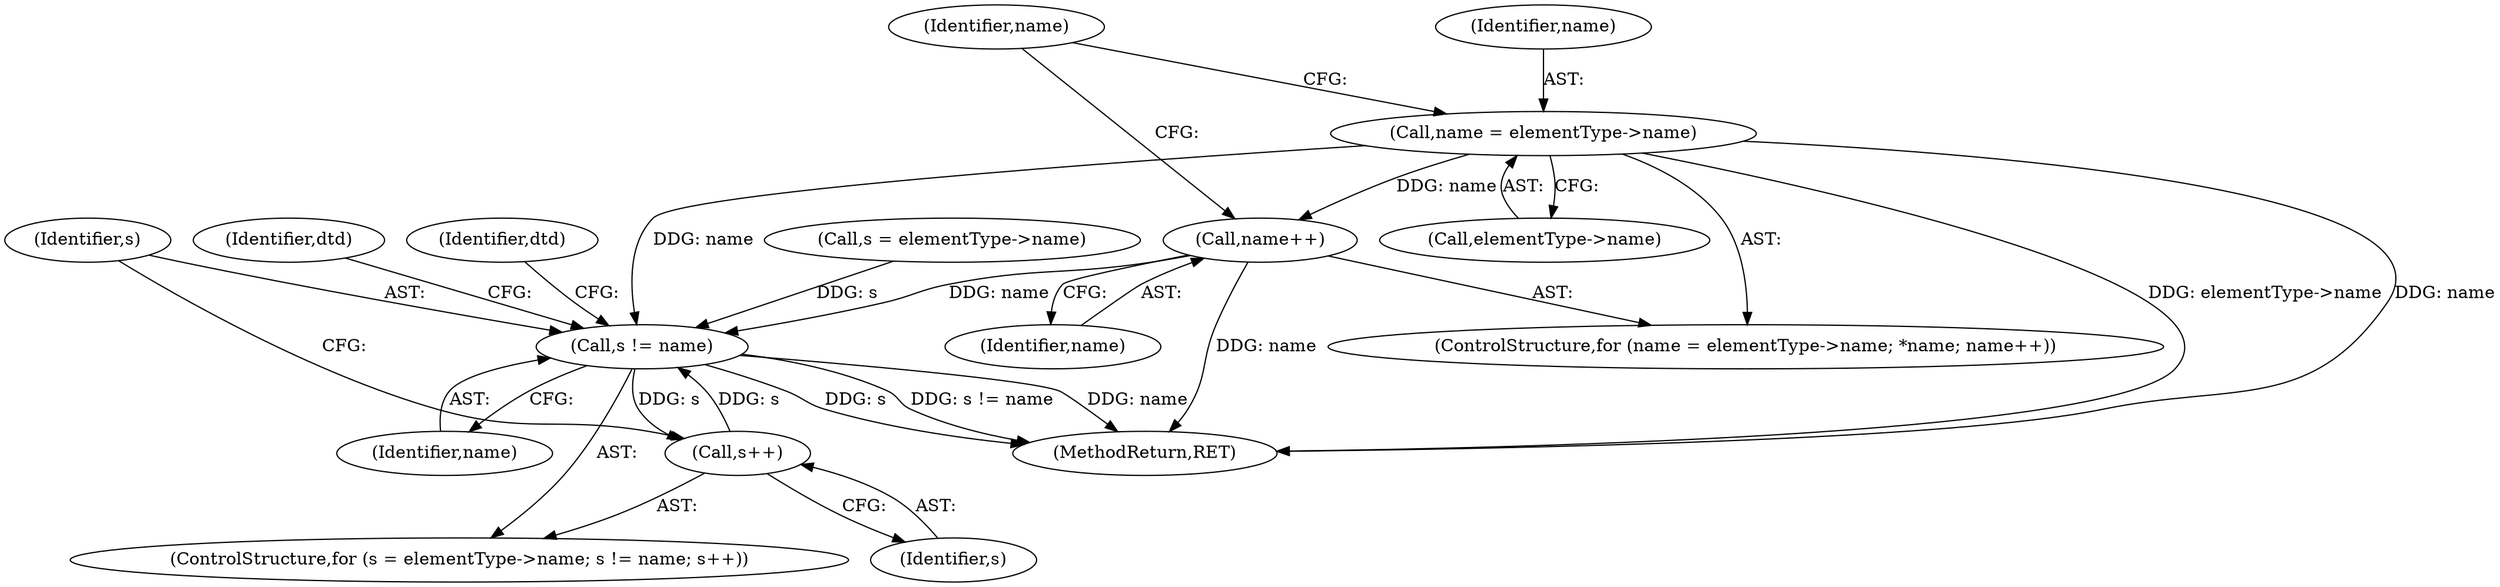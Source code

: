 digraph "0_libexpat_11f8838bf99ea0a6f0b76f9760c43704d00c4ff6@pointer" {
"1000112" [label="(Call,name = elementType->name)"];
"1000119" [label="(Call,name++)"];
"1000137" [label="(Call,s != name)"];
"1000140" [label="(Call,s++)"];
"1000139" [label="(Identifier,name)"];
"1000111" [label="(ControlStructure,for (name = elementType->name; *name; name++))"];
"1000114" [label="(Call,elementType->name)"];
"1000131" [label="(ControlStructure,for (s = elementType->name; s != name; s++))"];
"1000159" [label="(Identifier,dtd)"];
"1000140" [label="(Call,s++)"];
"1000132" [label="(Call,s = elementType->name)"];
"1000112" [label="(Call,name = elementType->name)"];
"1000141" [label="(Identifier,s)"];
"1000113" [label="(Identifier,name)"];
"1000120" [label="(Identifier,name)"];
"1000119" [label="(Call,name++)"];
"1000118" [label="(Identifier,name)"];
"1000138" [label="(Identifier,s)"];
"1000216" [label="(MethodReturn,RET)"];
"1000148" [label="(Identifier,dtd)"];
"1000137" [label="(Call,s != name)"];
"1000112" -> "1000111"  [label="AST: "];
"1000112" -> "1000114"  [label="CFG: "];
"1000113" -> "1000112"  [label="AST: "];
"1000114" -> "1000112"  [label="AST: "];
"1000118" -> "1000112"  [label="CFG: "];
"1000112" -> "1000216"  [label="DDG: elementType->name"];
"1000112" -> "1000216"  [label="DDG: name"];
"1000112" -> "1000119"  [label="DDG: name"];
"1000112" -> "1000137"  [label="DDG: name"];
"1000119" -> "1000111"  [label="AST: "];
"1000119" -> "1000120"  [label="CFG: "];
"1000120" -> "1000119"  [label="AST: "];
"1000118" -> "1000119"  [label="CFG: "];
"1000119" -> "1000216"  [label="DDG: name"];
"1000119" -> "1000137"  [label="DDG: name"];
"1000137" -> "1000131"  [label="AST: "];
"1000137" -> "1000139"  [label="CFG: "];
"1000138" -> "1000137"  [label="AST: "];
"1000139" -> "1000137"  [label="AST: "];
"1000148" -> "1000137"  [label="CFG: "];
"1000159" -> "1000137"  [label="CFG: "];
"1000137" -> "1000216"  [label="DDG: name"];
"1000137" -> "1000216"  [label="DDG: s"];
"1000137" -> "1000216"  [label="DDG: s != name"];
"1000140" -> "1000137"  [label="DDG: s"];
"1000132" -> "1000137"  [label="DDG: s"];
"1000137" -> "1000140"  [label="DDG: s"];
"1000140" -> "1000131"  [label="AST: "];
"1000140" -> "1000141"  [label="CFG: "];
"1000141" -> "1000140"  [label="AST: "];
"1000138" -> "1000140"  [label="CFG: "];
}
